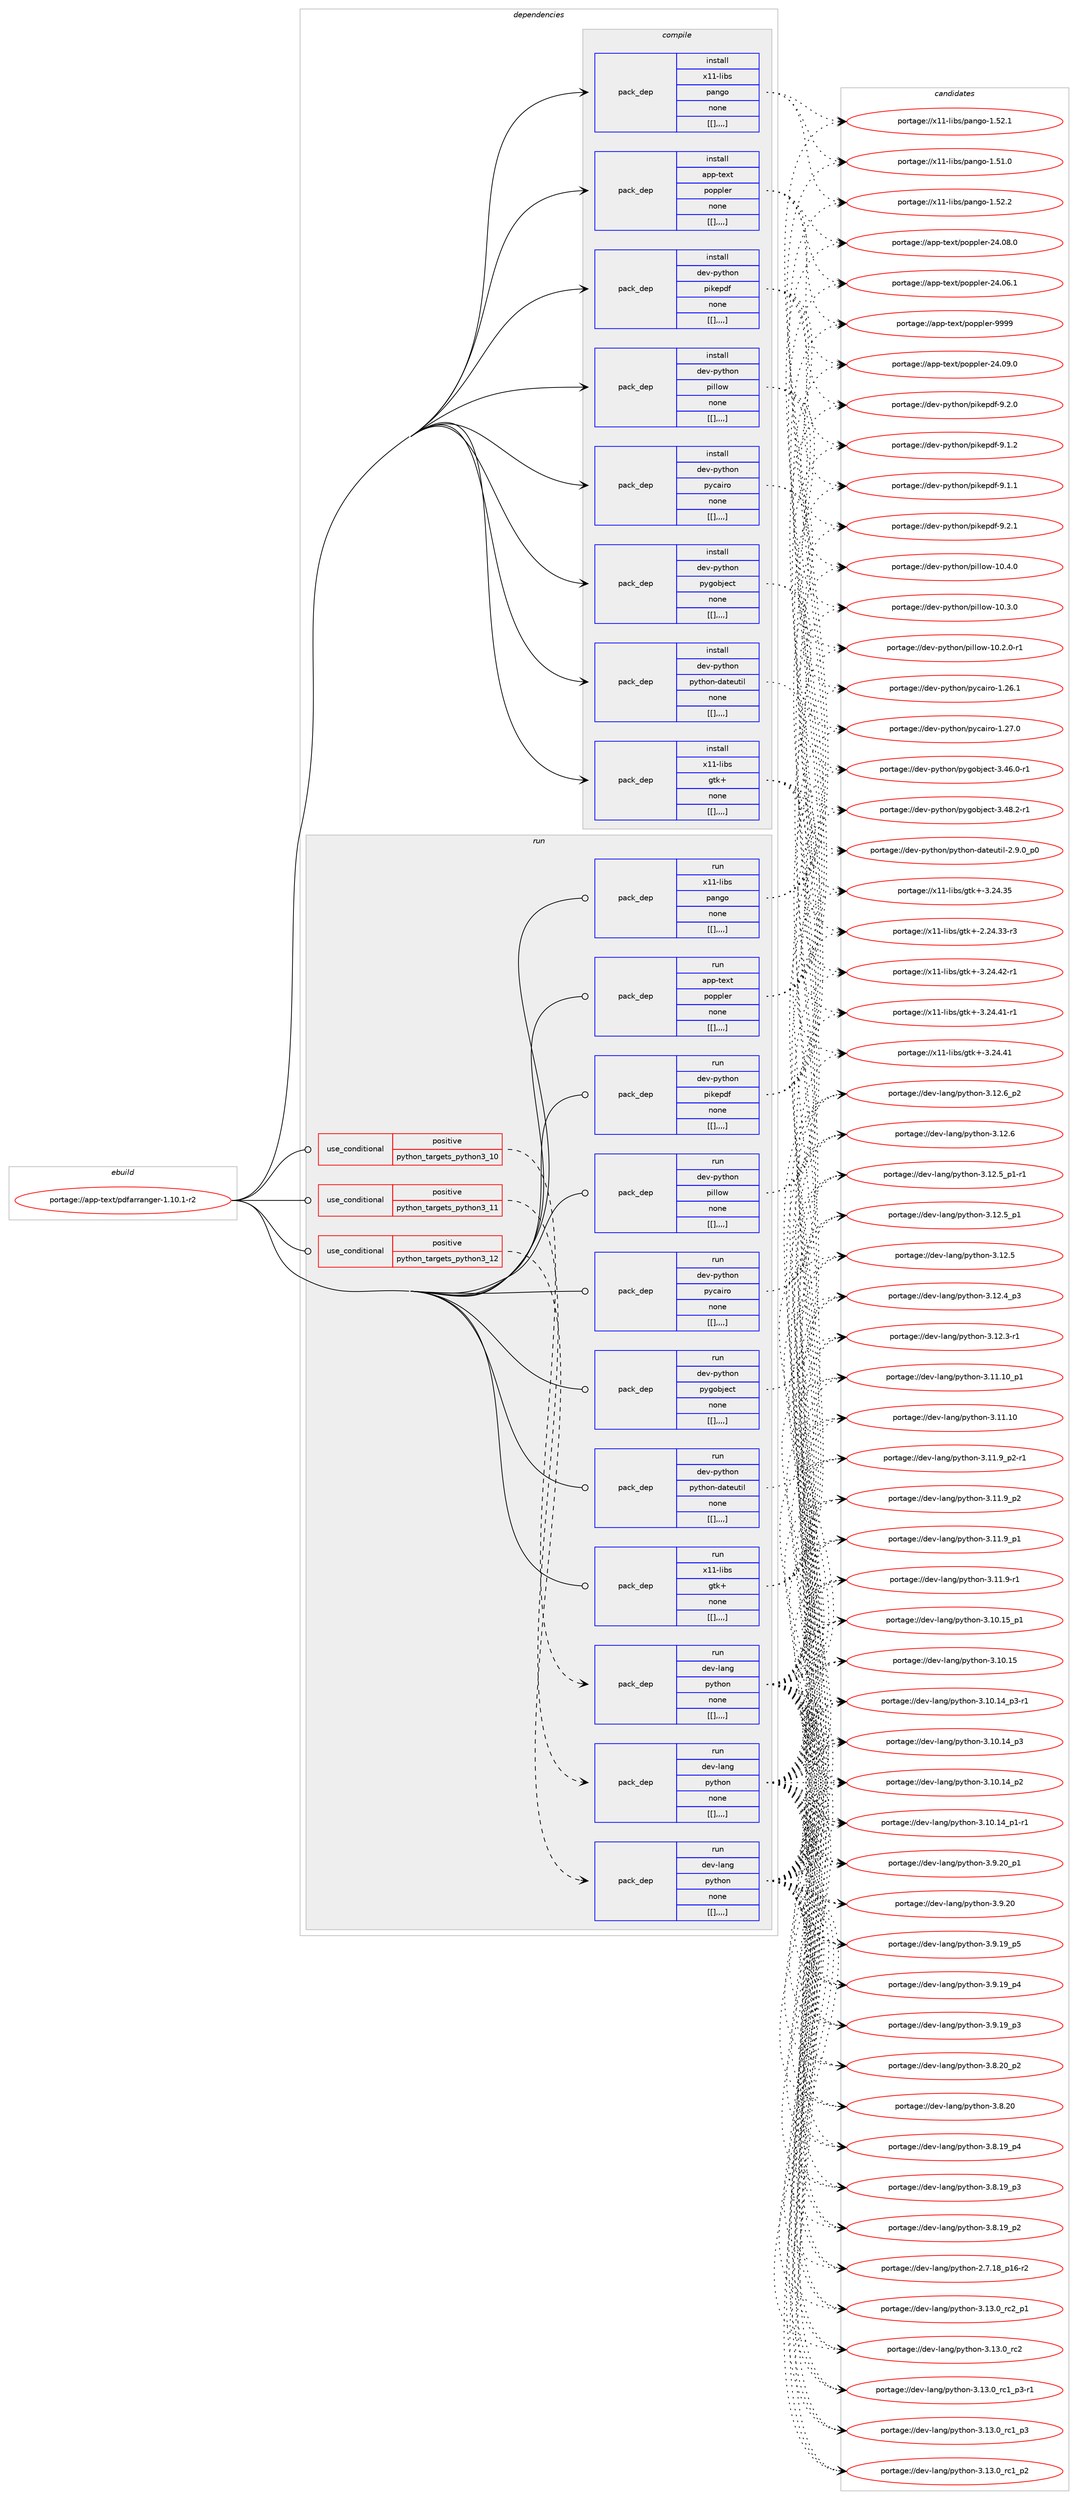 digraph prolog {

# *************
# Graph options
# *************

newrank=true;
concentrate=true;
compound=true;
graph [rankdir=LR,fontname=Helvetica,fontsize=10,ranksep=1.5];#, ranksep=2.5, nodesep=0.2];
edge  [arrowhead=vee];
node  [fontname=Helvetica,fontsize=10];

# **********
# The ebuild
# **********

subgraph cluster_leftcol {
color=gray;
label=<<i>ebuild</i>>;
id [label="portage://app-text/pdfarranger-1.10.1-r2", color=red, width=4, href="../app-text/pdfarranger-1.10.1-r2.svg"];
}

# ****************
# The dependencies
# ****************

subgraph cluster_midcol {
color=gray;
label=<<i>dependencies</i>>;
subgraph cluster_compile {
fillcolor="#eeeeee";
style=filled;
label=<<i>compile</i>>;
subgraph pack40938 {
dependency57084 [label=<<TABLE BORDER="0" CELLBORDER="1" CELLSPACING="0" CELLPADDING="4" WIDTH="220"><TR><TD ROWSPAN="6" CELLPADDING="30">pack_dep</TD></TR><TR><TD WIDTH="110">install</TD></TR><TR><TD>app-text</TD></TR><TR><TD>poppler</TD></TR><TR><TD>none</TD></TR><TR><TD>[[],,,,]</TD></TR></TABLE>>, shape=none, color=blue];
}
id:e -> dependency57084:w [weight=20,style="solid",arrowhead="vee"];
subgraph pack40939 {
dependency57085 [label=<<TABLE BORDER="0" CELLBORDER="1" CELLSPACING="0" CELLPADDING="4" WIDTH="220"><TR><TD ROWSPAN="6" CELLPADDING="30">pack_dep</TD></TR><TR><TD WIDTH="110">install</TD></TR><TR><TD>dev-python</TD></TR><TR><TD>pikepdf</TD></TR><TR><TD>none</TD></TR><TR><TD>[[],,,,]</TD></TR></TABLE>>, shape=none, color=blue];
}
id:e -> dependency57085:w [weight=20,style="solid",arrowhead="vee"];
subgraph pack40940 {
dependency57086 [label=<<TABLE BORDER="0" CELLBORDER="1" CELLSPACING="0" CELLPADDING="4" WIDTH="220"><TR><TD ROWSPAN="6" CELLPADDING="30">pack_dep</TD></TR><TR><TD WIDTH="110">install</TD></TR><TR><TD>dev-python</TD></TR><TR><TD>pillow</TD></TR><TR><TD>none</TD></TR><TR><TD>[[],,,,]</TD></TR></TABLE>>, shape=none, color=blue];
}
id:e -> dependency57086:w [weight=20,style="solid",arrowhead="vee"];
subgraph pack40941 {
dependency57087 [label=<<TABLE BORDER="0" CELLBORDER="1" CELLSPACING="0" CELLPADDING="4" WIDTH="220"><TR><TD ROWSPAN="6" CELLPADDING="30">pack_dep</TD></TR><TR><TD WIDTH="110">install</TD></TR><TR><TD>dev-python</TD></TR><TR><TD>pycairo</TD></TR><TR><TD>none</TD></TR><TR><TD>[[],,,,]</TD></TR></TABLE>>, shape=none, color=blue];
}
id:e -> dependency57087:w [weight=20,style="solid",arrowhead="vee"];
subgraph pack40942 {
dependency57088 [label=<<TABLE BORDER="0" CELLBORDER="1" CELLSPACING="0" CELLPADDING="4" WIDTH="220"><TR><TD ROWSPAN="6" CELLPADDING="30">pack_dep</TD></TR><TR><TD WIDTH="110">install</TD></TR><TR><TD>dev-python</TD></TR><TR><TD>pygobject</TD></TR><TR><TD>none</TD></TR><TR><TD>[[],,,,]</TD></TR></TABLE>>, shape=none, color=blue];
}
id:e -> dependency57088:w [weight=20,style="solid",arrowhead="vee"];
subgraph pack40943 {
dependency57089 [label=<<TABLE BORDER="0" CELLBORDER="1" CELLSPACING="0" CELLPADDING="4" WIDTH="220"><TR><TD ROWSPAN="6" CELLPADDING="30">pack_dep</TD></TR><TR><TD WIDTH="110">install</TD></TR><TR><TD>dev-python</TD></TR><TR><TD>python-dateutil</TD></TR><TR><TD>none</TD></TR><TR><TD>[[],,,,]</TD></TR></TABLE>>, shape=none, color=blue];
}
id:e -> dependency57089:w [weight=20,style="solid",arrowhead="vee"];
subgraph pack40944 {
dependency57090 [label=<<TABLE BORDER="0" CELLBORDER="1" CELLSPACING="0" CELLPADDING="4" WIDTH="220"><TR><TD ROWSPAN="6" CELLPADDING="30">pack_dep</TD></TR><TR><TD WIDTH="110">install</TD></TR><TR><TD>x11-libs</TD></TR><TR><TD>gtk+</TD></TR><TR><TD>none</TD></TR><TR><TD>[[],,,,]</TD></TR></TABLE>>, shape=none, color=blue];
}
id:e -> dependency57090:w [weight=20,style="solid",arrowhead="vee"];
subgraph pack40945 {
dependency57091 [label=<<TABLE BORDER="0" CELLBORDER="1" CELLSPACING="0" CELLPADDING="4" WIDTH="220"><TR><TD ROWSPAN="6" CELLPADDING="30">pack_dep</TD></TR><TR><TD WIDTH="110">install</TD></TR><TR><TD>x11-libs</TD></TR><TR><TD>pango</TD></TR><TR><TD>none</TD></TR><TR><TD>[[],,,,]</TD></TR></TABLE>>, shape=none, color=blue];
}
id:e -> dependency57091:w [weight=20,style="solid",arrowhead="vee"];
}
subgraph cluster_compileandrun {
fillcolor="#eeeeee";
style=filled;
label=<<i>compile and run</i>>;
}
subgraph cluster_run {
fillcolor="#eeeeee";
style=filled;
label=<<i>run</i>>;
subgraph cond15645 {
dependency57092 [label=<<TABLE BORDER="0" CELLBORDER="1" CELLSPACING="0" CELLPADDING="4"><TR><TD ROWSPAN="3" CELLPADDING="10">use_conditional</TD></TR><TR><TD>positive</TD></TR><TR><TD>python_targets_python3_10</TD></TR></TABLE>>, shape=none, color=red];
subgraph pack40946 {
dependency57093 [label=<<TABLE BORDER="0" CELLBORDER="1" CELLSPACING="0" CELLPADDING="4" WIDTH="220"><TR><TD ROWSPAN="6" CELLPADDING="30">pack_dep</TD></TR><TR><TD WIDTH="110">run</TD></TR><TR><TD>dev-lang</TD></TR><TR><TD>python</TD></TR><TR><TD>none</TD></TR><TR><TD>[[],,,,]</TD></TR></TABLE>>, shape=none, color=blue];
}
dependency57092:e -> dependency57093:w [weight=20,style="dashed",arrowhead="vee"];
}
id:e -> dependency57092:w [weight=20,style="solid",arrowhead="odot"];
subgraph cond15646 {
dependency57094 [label=<<TABLE BORDER="0" CELLBORDER="1" CELLSPACING="0" CELLPADDING="4"><TR><TD ROWSPAN="3" CELLPADDING="10">use_conditional</TD></TR><TR><TD>positive</TD></TR><TR><TD>python_targets_python3_11</TD></TR></TABLE>>, shape=none, color=red];
subgraph pack40947 {
dependency57095 [label=<<TABLE BORDER="0" CELLBORDER="1" CELLSPACING="0" CELLPADDING="4" WIDTH="220"><TR><TD ROWSPAN="6" CELLPADDING="30">pack_dep</TD></TR><TR><TD WIDTH="110">run</TD></TR><TR><TD>dev-lang</TD></TR><TR><TD>python</TD></TR><TR><TD>none</TD></TR><TR><TD>[[],,,,]</TD></TR></TABLE>>, shape=none, color=blue];
}
dependency57094:e -> dependency57095:w [weight=20,style="dashed",arrowhead="vee"];
}
id:e -> dependency57094:w [weight=20,style="solid",arrowhead="odot"];
subgraph cond15647 {
dependency57096 [label=<<TABLE BORDER="0" CELLBORDER="1" CELLSPACING="0" CELLPADDING="4"><TR><TD ROWSPAN="3" CELLPADDING="10">use_conditional</TD></TR><TR><TD>positive</TD></TR><TR><TD>python_targets_python3_12</TD></TR></TABLE>>, shape=none, color=red];
subgraph pack40948 {
dependency57097 [label=<<TABLE BORDER="0" CELLBORDER="1" CELLSPACING="0" CELLPADDING="4" WIDTH="220"><TR><TD ROWSPAN="6" CELLPADDING="30">pack_dep</TD></TR><TR><TD WIDTH="110">run</TD></TR><TR><TD>dev-lang</TD></TR><TR><TD>python</TD></TR><TR><TD>none</TD></TR><TR><TD>[[],,,,]</TD></TR></TABLE>>, shape=none, color=blue];
}
dependency57096:e -> dependency57097:w [weight=20,style="dashed",arrowhead="vee"];
}
id:e -> dependency57096:w [weight=20,style="solid",arrowhead="odot"];
subgraph pack40949 {
dependency57098 [label=<<TABLE BORDER="0" CELLBORDER="1" CELLSPACING="0" CELLPADDING="4" WIDTH="220"><TR><TD ROWSPAN="6" CELLPADDING="30">pack_dep</TD></TR><TR><TD WIDTH="110">run</TD></TR><TR><TD>app-text</TD></TR><TR><TD>poppler</TD></TR><TR><TD>none</TD></TR><TR><TD>[[],,,,]</TD></TR></TABLE>>, shape=none, color=blue];
}
id:e -> dependency57098:w [weight=20,style="solid",arrowhead="odot"];
subgraph pack40950 {
dependency57099 [label=<<TABLE BORDER="0" CELLBORDER="1" CELLSPACING="0" CELLPADDING="4" WIDTH="220"><TR><TD ROWSPAN="6" CELLPADDING="30">pack_dep</TD></TR><TR><TD WIDTH="110">run</TD></TR><TR><TD>dev-python</TD></TR><TR><TD>pikepdf</TD></TR><TR><TD>none</TD></TR><TR><TD>[[],,,,]</TD></TR></TABLE>>, shape=none, color=blue];
}
id:e -> dependency57099:w [weight=20,style="solid",arrowhead="odot"];
subgraph pack40951 {
dependency57100 [label=<<TABLE BORDER="0" CELLBORDER="1" CELLSPACING="0" CELLPADDING="4" WIDTH="220"><TR><TD ROWSPAN="6" CELLPADDING="30">pack_dep</TD></TR><TR><TD WIDTH="110">run</TD></TR><TR><TD>dev-python</TD></TR><TR><TD>pillow</TD></TR><TR><TD>none</TD></TR><TR><TD>[[],,,,]</TD></TR></TABLE>>, shape=none, color=blue];
}
id:e -> dependency57100:w [weight=20,style="solid",arrowhead="odot"];
subgraph pack40952 {
dependency57101 [label=<<TABLE BORDER="0" CELLBORDER="1" CELLSPACING="0" CELLPADDING="4" WIDTH="220"><TR><TD ROWSPAN="6" CELLPADDING="30">pack_dep</TD></TR><TR><TD WIDTH="110">run</TD></TR><TR><TD>dev-python</TD></TR><TR><TD>pycairo</TD></TR><TR><TD>none</TD></TR><TR><TD>[[],,,,]</TD></TR></TABLE>>, shape=none, color=blue];
}
id:e -> dependency57101:w [weight=20,style="solid",arrowhead="odot"];
subgraph pack40953 {
dependency57102 [label=<<TABLE BORDER="0" CELLBORDER="1" CELLSPACING="0" CELLPADDING="4" WIDTH="220"><TR><TD ROWSPAN="6" CELLPADDING="30">pack_dep</TD></TR><TR><TD WIDTH="110">run</TD></TR><TR><TD>dev-python</TD></TR><TR><TD>pygobject</TD></TR><TR><TD>none</TD></TR><TR><TD>[[],,,,]</TD></TR></TABLE>>, shape=none, color=blue];
}
id:e -> dependency57102:w [weight=20,style="solid",arrowhead="odot"];
subgraph pack40954 {
dependency57103 [label=<<TABLE BORDER="0" CELLBORDER="1" CELLSPACING="0" CELLPADDING="4" WIDTH="220"><TR><TD ROWSPAN="6" CELLPADDING="30">pack_dep</TD></TR><TR><TD WIDTH="110">run</TD></TR><TR><TD>dev-python</TD></TR><TR><TD>python-dateutil</TD></TR><TR><TD>none</TD></TR><TR><TD>[[],,,,]</TD></TR></TABLE>>, shape=none, color=blue];
}
id:e -> dependency57103:w [weight=20,style="solid",arrowhead="odot"];
subgraph pack40955 {
dependency57104 [label=<<TABLE BORDER="0" CELLBORDER="1" CELLSPACING="0" CELLPADDING="4" WIDTH="220"><TR><TD ROWSPAN="6" CELLPADDING="30">pack_dep</TD></TR><TR><TD WIDTH="110">run</TD></TR><TR><TD>x11-libs</TD></TR><TR><TD>gtk+</TD></TR><TR><TD>none</TD></TR><TR><TD>[[],,,,]</TD></TR></TABLE>>, shape=none, color=blue];
}
id:e -> dependency57104:w [weight=20,style="solid",arrowhead="odot"];
subgraph pack40956 {
dependency57105 [label=<<TABLE BORDER="0" CELLBORDER="1" CELLSPACING="0" CELLPADDING="4" WIDTH="220"><TR><TD ROWSPAN="6" CELLPADDING="30">pack_dep</TD></TR><TR><TD WIDTH="110">run</TD></TR><TR><TD>x11-libs</TD></TR><TR><TD>pango</TD></TR><TR><TD>none</TD></TR><TR><TD>[[],,,,]</TD></TR></TABLE>>, shape=none, color=blue];
}
id:e -> dependency57105:w [weight=20,style="solid",arrowhead="odot"];
}
}

# **************
# The candidates
# **************

subgraph cluster_choices {
rank=same;
color=gray;
label=<<i>candidates</i>>;

subgraph choice40938 {
color=black;
nodesep=1;
choice9711211245116101120116471121111121121081011144557575757 [label="portage://app-text/poppler-9999", color=red, width=4,href="../app-text/poppler-9999.svg"];
choice9711211245116101120116471121111121121081011144550524648574648 [label="portage://app-text/poppler-24.09.0", color=red, width=4,href="../app-text/poppler-24.09.0.svg"];
choice9711211245116101120116471121111121121081011144550524648564648 [label="portage://app-text/poppler-24.08.0", color=red, width=4,href="../app-text/poppler-24.08.0.svg"];
choice9711211245116101120116471121111121121081011144550524648544649 [label="portage://app-text/poppler-24.06.1", color=red, width=4,href="../app-text/poppler-24.06.1.svg"];
dependency57084:e -> choice9711211245116101120116471121111121121081011144557575757:w [style=dotted,weight="100"];
dependency57084:e -> choice9711211245116101120116471121111121121081011144550524648574648:w [style=dotted,weight="100"];
dependency57084:e -> choice9711211245116101120116471121111121121081011144550524648564648:w [style=dotted,weight="100"];
dependency57084:e -> choice9711211245116101120116471121111121121081011144550524648544649:w [style=dotted,weight="100"];
}
subgraph choice40939 {
color=black;
nodesep=1;
choice1001011184511212111610411111047112105107101112100102455746504649 [label="portage://dev-python/pikepdf-9.2.1", color=red, width=4,href="../dev-python/pikepdf-9.2.1.svg"];
choice1001011184511212111610411111047112105107101112100102455746504648 [label="portage://dev-python/pikepdf-9.2.0", color=red, width=4,href="../dev-python/pikepdf-9.2.0.svg"];
choice1001011184511212111610411111047112105107101112100102455746494650 [label="portage://dev-python/pikepdf-9.1.2", color=red, width=4,href="../dev-python/pikepdf-9.1.2.svg"];
choice1001011184511212111610411111047112105107101112100102455746494649 [label="portage://dev-python/pikepdf-9.1.1", color=red, width=4,href="../dev-python/pikepdf-9.1.1.svg"];
dependency57085:e -> choice1001011184511212111610411111047112105107101112100102455746504649:w [style=dotted,weight="100"];
dependency57085:e -> choice1001011184511212111610411111047112105107101112100102455746504648:w [style=dotted,weight="100"];
dependency57085:e -> choice1001011184511212111610411111047112105107101112100102455746494650:w [style=dotted,weight="100"];
dependency57085:e -> choice1001011184511212111610411111047112105107101112100102455746494649:w [style=dotted,weight="100"];
}
subgraph choice40940 {
color=black;
nodesep=1;
choice100101118451121211161041111104711210510810811111945494846524648 [label="portage://dev-python/pillow-10.4.0", color=red, width=4,href="../dev-python/pillow-10.4.0.svg"];
choice100101118451121211161041111104711210510810811111945494846514648 [label="portage://dev-python/pillow-10.3.0", color=red, width=4,href="../dev-python/pillow-10.3.0.svg"];
choice1001011184511212111610411111047112105108108111119454948465046484511449 [label="portage://dev-python/pillow-10.2.0-r1", color=red, width=4,href="../dev-python/pillow-10.2.0-r1.svg"];
dependency57086:e -> choice100101118451121211161041111104711210510810811111945494846524648:w [style=dotted,weight="100"];
dependency57086:e -> choice100101118451121211161041111104711210510810811111945494846514648:w [style=dotted,weight="100"];
dependency57086:e -> choice1001011184511212111610411111047112105108108111119454948465046484511449:w [style=dotted,weight="100"];
}
subgraph choice40941 {
color=black;
nodesep=1;
choice1001011184511212111610411111047112121999710511411145494650554648 [label="portage://dev-python/pycairo-1.27.0", color=red, width=4,href="../dev-python/pycairo-1.27.0.svg"];
choice1001011184511212111610411111047112121999710511411145494650544649 [label="portage://dev-python/pycairo-1.26.1", color=red, width=4,href="../dev-python/pycairo-1.26.1.svg"];
dependency57087:e -> choice1001011184511212111610411111047112121999710511411145494650554648:w [style=dotted,weight="100"];
dependency57087:e -> choice1001011184511212111610411111047112121999710511411145494650544649:w [style=dotted,weight="100"];
}
subgraph choice40942 {
color=black;
nodesep=1;
choice10010111845112121116104111110471121211031119810610199116455146525646504511449 [label="portage://dev-python/pygobject-3.48.2-r1", color=red, width=4,href="../dev-python/pygobject-3.48.2-r1.svg"];
choice10010111845112121116104111110471121211031119810610199116455146525446484511449 [label="portage://dev-python/pygobject-3.46.0-r1", color=red, width=4,href="../dev-python/pygobject-3.46.0-r1.svg"];
dependency57088:e -> choice10010111845112121116104111110471121211031119810610199116455146525646504511449:w [style=dotted,weight="100"];
dependency57088:e -> choice10010111845112121116104111110471121211031119810610199116455146525446484511449:w [style=dotted,weight="100"];
}
subgraph choice40943 {
color=black;
nodesep=1;
choice100101118451121211161041111104711212111610411111045100971161011171161051084550465746489511248 [label="portage://dev-python/python-dateutil-2.9.0_p0", color=red, width=4,href="../dev-python/python-dateutil-2.9.0_p0.svg"];
dependency57089:e -> choice100101118451121211161041111104711212111610411111045100971161011171161051084550465746489511248:w [style=dotted,weight="100"];
}
subgraph choice40944 {
color=black;
nodesep=1;
choice12049494510810598115471031161074345514650524652504511449 [label="portage://x11-libs/gtk+-3.24.42-r1", color=red, width=4,href="../x11-libs/gtk+-3.24.42-r1.svg"];
choice12049494510810598115471031161074345514650524652494511449 [label="portage://x11-libs/gtk+-3.24.41-r1", color=red, width=4,href="../x11-libs/gtk+-3.24.41-r1.svg"];
choice1204949451081059811547103116107434551465052465249 [label="portage://x11-libs/gtk+-3.24.41", color=red, width=4,href="../x11-libs/gtk+-3.24.41.svg"];
choice1204949451081059811547103116107434551465052465153 [label="portage://x11-libs/gtk+-3.24.35", color=red, width=4,href="../x11-libs/gtk+-3.24.35.svg"];
choice12049494510810598115471031161074345504650524651514511451 [label="portage://x11-libs/gtk+-2.24.33-r3", color=red, width=4,href="../x11-libs/gtk+-2.24.33-r3.svg"];
dependency57090:e -> choice12049494510810598115471031161074345514650524652504511449:w [style=dotted,weight="100"];
dependency57090:e -> choice12049494510810598115471031161074345514650524652494511449:w [style=dotted,weight="100"];
dependency57090:e -> choice1204949451081059811547103116107434551465052465249:w [style=dotted,weight="100"];
dependency57090:e -> choice1204949451081059811547103116107434551465052465153:w [style=dotted,weight="100"];
dependency57090:e -> choice12049494510810598115471031161074345504650524651514511451:w [style=dotted,weight="100"];
}
subgraph choice40945 {
color=black;
nodesep=1;
choice12049494510810598115471129711010311145494653504650 [label="portage://x11-libs/pango-1.52.2", color=red, width=4,href="../x11-libs/pango-1.52.2.svg"];
choice12049494510810598115471129711010311145494653504649 [label="portage://x11-libs/pango-1.52.1", color=red, width=4,href="../x11-libs/pango-1.52.1.svg"];
choice12049494510810598115471129711010311145494653494648 [label="portage://x11-libs/pango-1.51.0", color=red, width=4,href="../x11-libs/pango-1.51.0.svg"];
dependency57091:e -> choice12049494510810598115471129711010311145494653504650:w [style=dotted,weight="100"];
dependency57091:e -> choice12049494510810598115471129711010311145494653504649:w [style=dotted,weight="100"];
dependency57091:e -> choice12049494510810598115471129711010311145494653494648:w [style=dotted,weight="100"];
}
subgraph choice40946 {
color=black;
nodesep=1;
choice100101118451089711010347112121116104111110455146495146489511499509511249 [label="portage://dev-lang/python-3.13.0_rc2_p1", color=red, width=4,href="../dev-lang/python-3.13.0_rc2_p1.svg"];
choice10010111845108971101034711212111610411111045514649514648951149950 [label="portage://dev-lang/python-3.13.0_rc2", color=red, width=4,href="../dev-lang/python-3.13.0_rc2.svg"];
choice1001011184510897110103471121211161041111104551464951464895114994995112514511449 [label="portage://dev-lang/python-3.13.0_rc1_p3-r1", color=red, width=4,href="../dev-lang/python-3.13.0_rc1_p3-r1.svg"];
choice100101118451089711010347112121116104111110455146495146489511499499511251 [label="portage://dev-lang/python-3.13.0_rc1_p3", color=red, width=4,href="../dev-lang/python-3.13.0_rc1_p3.svg"];
choice100101118451089711010347112121116104111110455146495146489511499499511250 [label="portage://dev-lang/python-3.13.0_rc1_p2", color=red, width=4,href="../dev-lang/python-3.13.0_rc1_p2.svg"];
choice100101118451089711010347112121116104111110455146495046549511250 [label="portage://dev-lang/python-3.12.6_p2", color=red, width=4,href="../dev-lang/python-3.12.6_p2.svg"];
choice10010111845108971101034711212111610411111045514649504654 [label="portage://dev-lang/python-3.12.6", color=red, width=4,href="../dev-lang/python-3.12.6.svg"];
choice1001011184510897110103471121211161041111104551464950465395112494511449 [label="portage://dev-lang/python-3.12.5_p1-r1", color=red, width=4,href="../dev-lang/python-3.12.5_p1-r1.svg"];
choice100101118451089711010347112121116104111110455146495046539511249 [label="portage://dev-lang/python-3.12.5_p1", color=red, width=4,href="../dev-lang/python-3.12.5_p1.svg"];
choice10010111845108971101034711212111610411111045514649504653 [label="portage://dev-lang/python-3.12.5", color=red, width=4,href="../dev-lang/python-3.12.5.svg"];
choice100101118451089711010347112121116104111110455146495046529511251 [label="portage://dev-lang/python-3.12.4_p3", color=red, width=4,href="../dev-lang/python-3.12.4_p3.svg"];
choice100101118451089711010347112121116104111110455146495046514511449 [label="portage://dev-lang/python-3.12.3-r1", color=red, width=4,href="../dev-lang/python-3.12.3-r1.svg"];
choice10010111845108971101034711212111610411111045514649494649489511249 [label="portage://dev-lang/python-3.11.10_p1", color=red, width=4,href="../dev-lang/python-3.11.10_p1.svg"];
choice1001011184510897110103471121211161041111104551464949464948 [label="portage://dev-lang/python-3.11.10", color=red, width=4,href="../dev-lang/python-3.11.10.svg"];
choice1001011184510897110103471121211161041111104551464949465795112504511449 [label="portage://dev-lang/python-3.11.9_p2-r1", color=red, width=4,href="../dev-lang/python-3.11.9_p2-r1.svg"];
choice100101118451089711010347112121116104111110455146494946579511250 [label="portage://dev-lang/python-3.11.9_p2", color=red, width=4,href="../dev-lang/python-3.11.9_p2.svg"];
choice100101118451089711010347112121116104111110455146494946579511249 [label="portage://dev-lang/python-3.11.9_p1", color=red, width=4,href="../dev-lang/python-3.11.9_p1.svg"];
choice100101118451089711010347112121116104111110455146494946574511449 [label="portage://dev-lang/python-3.11.9-r1", color=red, width=4,href="../dev-lang/python-3.11.9-r1.svg"];
choice10010111845108971101034711212111610411111045514649484649539511249 [label="portage://dev-lang/python-3.10.15_p1", color=red, width=4,href="../dev-lang/python-3.10.15_p1.svg"];
choice1001011184510897110103471121211161041111104551464948464953 [label="portage://dev-lang/python-3.10.15", color=red, width=4,href="../dev-lang/python-3.10.15.svg"];
choice100101118451089711010347112121116104111110455146494846495295112514511449 [label="portage://dev-lang/python-3.10.14_p3-r1", color=red, width=4,href="../dev-lang/python-3.10.14_p3-r1.svg"];
choice10010111845108971101034711212111610411111045514649484649529511251 [label="portage://dev-lang/python-3.10.14_p3", color=red, width=4,href="../dev-lang/python-3.10.14_p3.svg"];
choice10010111845108971101034711212111610411111045514649484649529511250 [label="portage://dev-lang/python-3.10.14_p2", color=red, width=4,href="../dev-lang/python-3.10.14_p2.svg"];
choice100101118451089711010347112121116104111110455146494846495295112494511449 [label="portage://dev-lang/python-3.10.14_p1-r1", color=red, width=4,href="../dev-lang/python-3.10.14_p1-r1.svg"];
choice100101118451089711010347112121116104111110455146574650489511249 [label="portage://dev-lang/python-3.9.20_p1", color=red, width=4,href="../dev-lang/python-3.9.20_p1.svg"];
choice10010111845108971101034711212111610411111045514657465048 [label="portage://dev-lang/python-3.9.20", color=red, width=4,href="../dev-lang/python-3.9.20.svg"];
choice100101118451089711010347112121116104111110455146574649579511253 [label="portage://dev-lang/python-3.9.19_p5", color=red, width=4,href="../dev-lang/python-3.9.19_p5.svg"];
choice100101118451089711010347112121116104111110455146574649579511252 [label="portage://dev-lang/python-3.9.19_p4", color=red, width=4,href="../dev-lang/python-3.9.19_p4.svg"];
choice100101118451089711010347112121116104111110455146574649579511251 [label="portage://dev-lang/python-3.9.19_p3", color=red, width=4,href="../dev-lang/python-3.9.19_p3.svg"];
choice100101118451089711010347112121116104111110455146564650489511250 [label="portage://dev-lang/python-3.8.20_p2", color=red, width=4,href="../dev-lang/python-3.8.20_p2.svg"];
choice10010111845108971101034711212111610411111045514656465048 [label="portage://dev-lang/python-3.8.20", color=red, width=4,href="../dev-lang/python-3.8.20.svg"];
choice100101118451089711010347112121116104111110455146564649579511252 [label="portage://dev-lang/python-3.8.19_p4", color=red, width=4,href="../dev-lang/python-3.8.19_p4.svg"];
choice100101118451089711010347112121116104111110455146564649579511251 [label="portage://dev-lang/python-3.8.19_p3", color=red, width=4,href="../dev-lang/python-3.8.19_p3.svg"];
choice100101118451089711010347112121116104111110455146564649579511250 [label="portage://dev-lang/python-3.8.19_p2", color=red, width=4,href="../dev-lang/python-3.8.19_p2.svg"];
choice100101118451089711010347112121116104111110455046554649569511249544511450 [label="portage://dev-lang/python-2.7.18_p16-r2", color=red, width=4,href="../dev-lang/python-2.7.18_p16-r2.svg"];
dependency57093:e -> choice100101118451089711010347112121116104111110455146495146489511499509511249:w [style=dotted,weight="100"];
dependency57093:e -> choice10010111845108971101034711212111610411111045514649514648951149950:w [style=dotted,weight="100"];
dependency57093:e -> choice1001011184510897110103471121211161041111104551464951464895114994995112514511449:w [style=dotted,weight="100"];
dependency57093:e -> choice100101118451089711010347112121116104111110455146495146489511499499511251:w [style=dotted,weight="100"];
dependency57093:e -> choice100101118451089711010347112121116104111110455146495146489511499499511250:w [style=dotted,weight="100"];
dependency57093:e -> choice100101118451089711010347112121116104111110455146495046549511250:w [style=dotted,weight="100"];
dependency57093:e -> choice10010111845108971101034711212111610411111045514649504654:w [style=dotted,weight="100"];
dependency57093:e -> choice1001011184510897110103471121211161041111104551464950465395112494511449:w [style=dotted,weight="100"];
dependency57093:e -> choice100101118451089711010347112121116104111110455146495046539511249:w [style=dotted,weight="100"];
dependency57093:e -> choice10010111845108971101034711212111610411111045514649504653:w [style=dotted,weight="100"];
dependency57093:e -> choice100101118451089711010347112121116104111110455146495046529511251:w [style=dotted,weight="100"];
dependency57093:e -> choice100101118451089711010347112121116104111110455146495046514511449:w [style=dotted,weight="100"];
dependency57093:e -> choice10010111845108971101034711212111610411111045514649494649489511249:w [style=dotted,weight="100"];
dependency57093:e -> choice1001011184510897110103471121211161041111104551464949464948:w [style=dotted,weight="100"];
dependency57093:e -> choice1001011184510897110103471121211161041111104551464949465795112504511449:w [style=dotted,weight="100"];
dependency57093:e -> choice100101118451089711010347112121116104111110455146494946579511250:w [style=dotted,weight="100"];
dependency57093:e -> choice100101118451089711010347112121116104111110455146494946579511249:w [style=dotted,weight="100"];
dependency57093:e -> choice100101118451089711010347112121116104111110455146494946574511449:w [style=dotted,weight="100"];
dependency57093:e -> choice10010111845108971101034711212111610411111045514649484649539511249:w [style=dotted,weight="100"];
dependency57093:e -> choice1001011184510897110103471121211161041111104551464948464953:w [style=dotted,weight="100"];
dependency57093:e -> choice100101118451089711010347112121116104111110455146494846495295112514511449:w [style=dotted,weight="100"];
dependency57093:e -> choice10010111845108971101034711212111610411111045514649484649529511251:w [style=dotted,weight="100"];
dependency57093:e -> choice10010111845108971101034711212111610411111045514649484649529511250:w [style=dotted,weight="100"];
dependency57093:e -> choice100101118451089711010347112121116104111110455146494846495295112494511449:w [style=dotted,weight="100"];
dependency57093:e -> choice100101118451089711010347112121116104111110455146574650489511249:w [style=dotted,weight="100"];
dependency57093:e -> choice10010111845108971101034711212111610411111045514657465048:w [style=dotted,weight="100"];
dependency57093:e -> choice100101118451089711010347112121116104111110455146574649579511253:w [style=dotted,weight="100"];
dependency57093:e -> choice100101118451089711010347112121116104111110455146574649579511252:w [style=dotted,weight="100"];
dependency57093:e -> choice100101118451089711010347112121116104111110455146574649579511251:w [style=dotted,weight="100"];
dependency57093:e -> choice100101118451089711010347112121116104111110455146564650489511250:w [style=dotted,weight="100"];
dependency57093:e -> choice10010111845108971101034711212111610411111045514656465048:w [style=dotted,weight="100"];
dependency57093:e -> choice100101118451089711010347112121116104111110455146564649579511252:w [style=dotted,weight="100"];
dependency57093:e -> choice100101118451089711010347112121116104111110455146564649579511251:w [style=dotted,weight="100"];
dependency57093:e -> choice100101118451089711010347112121116104111110455146564649579511250:w [style=dotted,weight="100"];
dependency57093:e -> choice100101118451089711010347112121116104111110455046554649569511249544511450:w [style=dotted,weight="100"];
}
subgraph choice40947 {
color=black;
nodesep=1;
choice100101118451089711010347112121116104111110455146495146489511499509511249 [label="portage://dev-lang/python-3.13.0_rc2_p1", color=red, width=4,href="../dev-lang/python-3.13.0_rc2_p1.svg"];
choice10010111845108971101034711212111610411111045514649514648951149950 [label="portage://dev-lang/python-3.13.0_rc2", color=red, width=4,href="../dev-lang/python-3.13.0_rc2.svg"];
choice1001011184510897110103471121211161041111104551464951464895114994995112514511449 [label="portage://dev-lang/python-3.13.0_rc1_p3-r1", color=red, width=4,href="../dev-lang/python-3.13.0_rc1_p3-r1.svg"];
choice100101118451089711010347112121116104111110455146495146489511499499511251 [label="portage://dev-lang/python-3.13.0_rc1_p3", color=red, width=4,href="../dev-lang/python-3.13.0_rc1_p3.svg"];
choice100101118451089711010347112121116104111110455146495146489511499499511250 [label="portage://dev-lang/python-3.13.0_rc1_p2", color=red, width=4,href="../dev-lang/python-3.13.0_rc1_p2.svg"];
choice100101118451089711010347112121116104111110455146495046549511250 [label="portage://dev-lang/python-3.12.6_p2", color=red, width=4,href="../dev-lang/python-3.12.6_p2.svg"];
choice10010111845108971101034711212111610411111045514649504654 [label="portage://dev-lang/python-3.12.6", color=red, width=4,href="../dev-lang/python-3.12.6.svg"];
choice1001011184510897110103471121211161041111104551464950465395112494511449 [label="portage://dev-lang/python-3.12.5_p1-r1", color=red, width=4,href="../dev-lang/python-3.12.5_p1-r1.svg"];
choice100101118451089711010347112121116104111110455146495046539511249 [label="portage://dev-lang/python-3.12.5_p1", color=red, width=4,href="../dev-lang/python-3.12.5_p1.svg"];
choice10010111845108971101034711212111610411111045514649504653 [label="portage://dev-lang/python-3.12.5", color=red, width=4,href="../dev-lang/python-3.12.5.svg"];
choice100101118451089711010347112121116104111110455146495046529511251 [label="portage://dev-lang/python-3.12.4_p3", color=red, width=4,href="../dev-lang/python-3.12.4_p3.svg"];
choice100101118451089711010347112121116104111110455146495046514511449 [label="portage://dev-lang/python-3.12.3-r1", color=red, width=4,href="../dev-lang/python-3.12.3-r1.svg"];
choice10010111845108971101034711212111610411111045514649494649489511249 [label="portage://dev-lang/python-3.11.10_p1", color=red, width=4,href="../dev-lang/python-3.11.10_p1.svg"];
choice1001011184510897110103471121211161041111104551464949464948 [label="portage://dev-lang/python-3.11.10", color=red, width=4,href="../dev-lang/python-3.11.10.svg"];
choice1001011184510897110103471121211161041111104551464949465795112504511449 [label="portage://dev-lang/python-3.11.9_p2-r1", color=red, width=4,href="../dev-lang/python-3.11.9_p2-r1.svg"];
choice100101118451089711010347112121116104111110455146494946579511250 [label="portage://dev-lang/python-3.11.9_p2", color=red, width=4,href="../dev-lang/python-3.11.9_p2.svg"];
choice100101118451089711010347112121116104111110455146494946579511249 [label="portage://dev-lang/python-3.11.9_p1", color=red, width=4,href="../dev-lang/python-3.11.9_p1.svg"];
choice100101118451089711010347112121116104111110455146494946574511449 [label="portage://dev-lang/python-3.11.9-r1", color=red, width=4,href="../dev-lang/python-3.11.9-r1.svg"];
choice10010111845108971101034711212111610411111045514649484649539511249 [label="portage://dev-lang/python-3.10.15_p1", color=red, width=4,href="../dev-lang/python-3.10.15_p1.svg"];
choice1001011184510897110103471121211161041111104551464948464953 [label="portage://dev-lang/python-3.10.15", color=red, width=4,href="../dev-lang/python-3.10.15.svg"];
choice100101118451089711010347112121116104111110455146494846495295112514511449 [label="portage://dev-lang/python-3.10.14_p3-r1", color=red, width=4,href="../dev-lang/python-3.10.14_p3-r1.svg"];
choice10010111845108971101034711212111610411111045514649484649529511251 [label="portage://dev-lang/python-3.10.14_p3", color=red, width=4,href="../dev-lang/python-3.10.14_p3.svg"];
choice10010111845108971101034711212111610411111045514649484649529511250 [label="portage://dev-lang/python-3.10.14_p2", color=red, width=4,href="../dev-lang/python-3.10.14_p2.svg"];
choice100101118451089711010347112121116104111110455146494846495295112494511449 [label="portage://dev-lang/python-3.10.14_p1-r1", color=red, width=4,href="../dev-lang/python-3.10.14_p1-r1.svg"];
choice100101118451089711010347112121116104111110455146574650489511249 [label="portage://dev-lang/python-3.9.20_p1", color=red, width=4,href="../dev-lang/python-3.9.20_p1.svg"];
choice10010111845108971101034711212111610411111045514657465048 [label="portage://dev-lang/python-3.9.20", color=red, width=4,href="../dev-lang/python-3.9.20.svg"];
choice100101118451089711010347112121116104111110455146574649579511253 [label="portage://dev-lang/python-3.9.19_p5", color=red, width=4,href="../dev-lang/python-3.9.19_p5.svg"];
choice100101118451089711010347112121116104111110455146574649579511252 [label="portage://dev-lang/python-3.9.19_p4", color=red, width=4,href="../dev-lang/python-3.9.19_p4.svg"];
choice100101118451089711010347112121116104111110455146574649579511251 [label="portage://dev-lang/python-3.9.19_p3", color=red, width=4,href="../dev-lang/python-3.9.19_p3.svg"];
choice100101118451089711010347112121116104111110455146564650489511250 [label="portage://dev-lang/python-3.8.20_p2", color=red, width=4,href="../dev-lang/python-3.8.20_p2.svg"];
choice10010111845108971101034711212111610411111045514656465048 [label="portage://dev-lang/python-3.8.20", color=red, width=4,href="../dev-lang/python-3.8.20.svg"];
choice100101118451089711010347112121116104111110455146564649579511252 [label="portage://dev-lang/python-3.8.19_p4", color=red, width=4,href="../dev-lang/python-3.8.19_p4.svg"];
choice100101118451089711010347112121116104111110455146564649579511251 [label="portage://dev-lang/python-3.8.19_p3", color=red, width=4,href="../dev-lang/python-3.8.19_p3.svg"];
choice100101118451089711010347112121116104111110455146564649579511250 [label="portage://dev-lang/python-3.8.19_p2", color=red, width=4,href="../dev-lang/python-3.8.19_p2.svg"];
choice100101118451089711010347112121116104111110455046554649569511249544511450 [label="portage://dev-lang/python-2.7.18_p16-r2", color=red, width=4,href="../dev-lang/python-2.7.18_p16-r2.svg"];
dependency57095:e -> choice100101118451089711010347112121116104111110455146495146489511499509511249:w [style=dotted,weight="100"];
dependency57095:e -> choice10010111845108971101034711212111610411111045514649514648951149950:w [style=dotted,weight="100"];
dependency57095:e -> choice1001011184510897110103471121211161041111104551464951464895114994995112514511449:w [style=dotted,weight="100"];
dependency57095:e -> choice100101118451089711010347112121116104111110455146495146489511499499511251:w [style=dotted,weight="100"];
dependency57095:e -> choice100101118451089711010347112121116104111110455146495146489511499499511250:w [style=dotted,weight="100"];
dependency57095:e -> choice100101118451089711010347112121116104111110455146495046549511250:w [style=dotted,weight="100"];
dependency57095:e -> choice10010111845108971101034711212111610411111045514649504654:w [style=dotted,weight="100"];
dependency57095:e -> choice1001011184510897110103471121211161041111104551464950465395112494511449:w [style=dotted,weight="100"];
dependency57095:e -> choice100101118451089711010347112121116104111110455146495046539511249:w [style=dotted,weight="100"];
dependency57095:e -> choice10010111845108971101034711212111610411111045514649504653:w [style=dotted,weight="100"];
dependency57095:e -> choice100101118451089711010347112121116104111110455146495046529511251:w [style=dotted,weight="100"];
dependency57095:e -> choice100101118451089711010347112121116104111110455146495046514511449:w [style=dotted,weight="100"];
dependency57095:e -> choice10010111845108971101034711212111610411111045514649494649489511249:w [style=dotted,weight="100"];
dependency57095:e -> choice1001011184510897110103471121211161041111104551464949464948:w [style=dotted,weight="100"];
dependency57095:e -> choice1001011184510897110103471121211161041111104551464949465795112504511449:w [style=dotted,weight="100"];
dependency57095:e -> choice100101118451089711010347112121116104111110455146494946579511250:w [style=dotted,weight="100"];
dependency57095:e -> choice100101118451089711010347112121116104111110455146494946579511249:w [style=dotted,weight="100"];
dependency57095:e -> choice100101118451089711010347112121116104111110455146494946574511449:w [style=dotted,weight="100"];
dependency57095:e -> choice10010111845108971101034711212111610411111045514649484649539511249:w [style=dotted,weight="100"];
dependency57095:e -> choice1001011184510897110103471121211161041111104551464948464953:w [style=dotted,weight="100"];
dependency57095:e -> choice100101118451089711010347112121116104111110455146494846495295112514511449:w [style=dotted,weight="100"];
dependency57095:e -> choice10010111845108971101034711212111610411111045514649484649529511251:w [style=dotted,weight="100"];
dependency57095:e -> choice10010111845108971101034711212111610411111045514649484649529511250:w [style=dotted,weight="100"];
dependency57095:e -> choice100101118451089711010347112121116104111110455146494846495295112494511449:w [style=dotted,weight="100"];
dependency57095:e -> choice100101118451089711010347112121116104111110455146574650489511249:w [style=dotted,weight="100"];
dependency57095:e -> choice10010111845108971101034711212111610411111045514657465048:w [style=dotted,weight="100"];
dependency57095:e -> choice100101118451089711010347112121116104111110455146574649579511253:w [style=dotted,weight="100"];
dependency57095:e -> choice100101118451089711010347112121116104111110455146574649579511252:w [style=dotted,weight="100"];
dependency57095:e -> choice100101118451089711010347112121116104111110455146574649579511251:w [style=dotted,weight="100"];
dependency57095:e -> choice100101118451089711010347112121116104111110455146564650489511250:w [style=dotted,weight="100"];
dependency57095:e -> choice10010111845108971101034711212111610411111045514656465048:w [style=dotted,weight="100"];
dependency57095:e -> choice100101118451089711010347112121116104111110455146564649579511252:w [style=dotted,weight="100"];
dependency57095:e -> choice100101118451089711010347112121116104111110455146564649579511251:w [style=dotted,weight="100"];
dependency57095:e -> choice100101118451089711010347112121116104111110455146564649579511250:w [style=dotted,weight="100"];
dependency57095:e -> choice100101118451089711010347112121116104111110455046554649569511249544511450:w [style=dotted,weight="100"];
}
subgraph choice40948 {
color=black;
nodesep=1;
choice100101118451089711010347112121116104111110455146495146489511499509511249 [label="portage://dev-lang/python-3.13.0_rc2_p1", color=red, width=4,href="../dev-lang/python-3.13.0_rc2_p1.svg"];
choice10010111845108971101034711212111610411111045514649514648951149950 [label="portage://dev-lang/python-3.13.0_rc2", color=red, width=4,href="../dev-lang/python-3.13.0_rc2.svg"];
choice1001011184510897110103471121211161041111104551464951464895114994995112514511449 [label="portage://dev-lang/python-3.13.0_rc1_p3-r1", color=red, width=4,href="../dev-lang/python-3.13.0_rc1_p3-r1.svg"];
choice100101118451089711010347112121116104111110455146495146489511499499511251 [label="portage://dev-lang/python-3.13.0_rc1_p3", color=red, width=4,href="../dev-lang/python-3.13.0_rc1_p3.svg"];
choice100101118451089711010347112121116104111110455146495146489511499499511250 [label="portage://dev-lang/python-3.13.0_rc1_p2", color=red, width=4,href="../dev-lang/python-3.13.0_rc1_p2.svg"];
choice100101118451089711010347112121116104111110455146495046549511250 [label="portage://dev-lang/python-3.12.6_p2", color=red, width=4,href="../dev-lang/python-3.12.6_p2.svg"];
choice10010111845108971101034711212111610411111045514649504654 [label="portage://dev-lang/python-3.12.6", color=red, width=4,href="../dev-lang/python-3.12.6.svg"];
choice1001011184510897110103471121211161041111104551464950465395112494511449 [label="portage://dev-lang/python-3.12.5_p1-r1", color=red, width=4,href="../dev-lang/python-3.12.5_p1-r1.svg"];
choice100101118451089711010347112121116104111110455146495046539511249 [label="portage://dev-lang/python-3.12.5_p1", color=red, width=4,href="../dev-lang/python-3.12.5_p1.svg"];
choice10010111845108971101034711212111610411111045514649504653 [label="portage://dev-lang/python-3.12.5", color=red, width=4,href="../dev-lang/python-3.12.5.svg"];
choice100101118451089711010347112121116104111110455146495046529511251 [label="portage://dev-lang/python-3.12.4_p3", color=red, width=4,href="../dev-lang/python-3.12.4_p3.svg"];
choice100101118451089711010347112121116104111110455146495046514511449 [label="portage://dev-lang/python-3.12.3-r1", color=red, width=4,href="../dev-lang/python-3.12.3-r1.svg"];
choice10010111845108971101034711212111610411111045514649494649489511249 [label="portage://dev-lang/python-3.11.10_p1", color=red, width=4,href="../dev-lang/python-3.11.10_p1.svg"];
choice1001011184510897110103471121211161041111104551464949464948 [label="portage://dev-lang/python-3.11.10", color=red, width=4,href="../dev-lang/python-3.11.10.svg"];
choice1001011184510897110103471121211161041111104551464949465795112504511449 [label="portage://dev-lang/python-3.11.9_p2-r1", color=red, width=4,href="../dev-lang/python-3.11.9_p2-r1.svg"];
choice100101118451089711010347112121116104111110455146494946579511250 [label="portage://dev-lang/python-3.11.9_p2", color=red, width=4,href="../dev-lang/python-3.11.9_p2.svg"];
choice100101118451089711010347112121116104111110455146494946579511249 [label="portage://dev-lang/python-3.11.9_p1", color=red, width=4,href="../dev-lang/python-3.11.9_p1.svg"];
choice100101118451089711010347112121116104111110455146494946574511449 [label="portage://dev-lang/python-3.11.9-r1", color=red, width=4,href="../dev-lang/python-3.11.9-r1.svg"];
choice10010111845108971101034711212111610411111045514649484649539511249 [label="portage://dev-lang/python-3.10.15_p1", color=red, width=4,href="../dev-lang/python-3.10.15_p1.svg"];
choice1001011184510897110103471121211161041111104551464948464953 [label="portage://dev-lang/python-3.10.15", color=red, width=4,href="../dev-lang/python-3.10.15.svg"];
choice100101118451089711010347112121116104111110455146494846495295112514511449 [label="portage://dev-lang/python-3.10.14_p3-r1", color=red, width=4,href="../dev-lang/python-3.10.14_p3-r1.svg"];
choice10010111845108971101034711212111610411111045514649484649529511251 [label="portage://dev-lang/python-3.10.14_p3", color=red, width=4,href="../dev-lang/python-3.10.14_p3.svg"];
choice10010111845108971101034711212111610411111045514649484649529511250 [label="portage://dev-lang/python-3.10.14_p2", color=red, width=4,href="../dev-lang/python-3.10.14_p2.svg"];
choice100101118451089711010347112121116104111110455146494846495295112494511449 [label="portage://dev-lang/python-3.10.14_p1-r1", color=red, width=4,href="../dev-lang/python-3.10.14_p1-r1.svg"];
choice100101118451089711010347112121116104111110455146574650489511249 [label="portage://dev-lang/python-3.9.20_p1", color=red, width=4,href="../dev-lang/python-3.9.20_p1.svg"];
choice10010111845108971101034711212111610411111045514657465048 [label="portage://dev-lang/python-3.9.20", color=red, width=4,href="../dev-lang/python-3.9.20.svg"];
choice100101118451089711010347112121116104111110455146574649579511253 [label="portage://dev-lang/python-3.9.19_p5", color=red, width=4,href="../dev-lang/python-3.9.19_p5.svg"];
choice100101118451089711010347112121116104111110455146574649579511252 [label="portage://dev-lang/python-3.9.19_p4", color=red, width=4,href="../dev-lang/python-3.9.19_p4.svg"];
choice100101118451089711010347112121116104111110455146574649579511251 [label="portage://dev-lang/python-3.9.19_p3", color=red, width=4,href="../dev-lang/python-3.9.19_p3.svg"];
choice100101118451089711010347112121116104111110455146564650489511250 [label="portage://dev-lang/python-3.8.20_p2", color=red, width=4,href="../dev-lang/python-3.8.20_p2.svg"];
choice10010111845108971101034711212111610411111045514656465048 [label="portage://dev-lang/python-3.8.20", color=red, width=4,href="../dev-lang/python-3.8.20.svg"];
choice100101118451089711010347112121116104111110455146564649579511252 [label="portage://dev-lang/python-3.8.19_p4", color=red, width=4,href="../dev-lang/python-3.8.19_p4.svg"];
choice100101118451089711010347112121116104111110455146564649579511251 [label="portage://dev-lang/python-3.8.19_p3", color=red, width=4,href="../dev-lang/python-3.8.19_p3.svg"];
choice100101118451089711010347112121116104111110455146564649579511250 [label="portage://dev-lang/python-3.8.19_p2", color=red, width=4,href="../dev-lang/python-3.8.19_p2.svg"];
choice100101118451089711010347112121116104111110455046554649569511249544511450 [label="portage://dev-lang/python-2.7.18_p16-r2", color=red, width=4,href="../dev-lang/python-2.7.18_p16-r2.svg"];
dependency57097:e -> choice100101118451089711010347112121116104111110455146495146489511499509511249:w [style=dotted,weight="100"];
dependency57097:e -> choice10010111845108971101034711212111610411111045514649514648951149950:w [style=dotted,weight="100"];
dependency57097:e -> choice1001011184510897110103471121211161041111104551464951464895114994995112514511449:w [style=dotted,weight="100"];
dependency57097:e -> choice100101118451089711010347112121116104111110455146495146489511499499511251:w [style=dotted,weight="100"];
dependency57097:e -> choice100101118451089711010347112121116104111110455146495146489511499499511250:w [style=dotted,weight="100"];
dependency57097:e -> choice100101118451089711010347112121116104111110455146495046549511250:w [style=dotted,weight="100"];
dependency57097:e -> choice10010111845108971101034711212111610411111045514649504654:w [style=dotted,weight="100"];
dependency57097:e -> choice1001011184510897110103471121211161041111104551464950465395112494511449:w [style=dotted,weight="100"];
dependency57097:e -> choice100101118451089711010347112121116104111110455146495046539511249:w [style=dotted,weight="100"];
dependency57097:e -> choice10010111845108971101034711212111610411111045514649504653:w [style=dotted,weight="100"];
dependency57097:e -> choice100101118451089711010347112121116104111110455146495046529511251:w [style=dotted,weight="100"];
dependency57097:e -> choice100101118451089711010347112121116104111110455146495046514511449:w [style=dotted,weight="100"];
dependency57097:e -> choice10010111845108971101034711212111610411111045514649494649489511249:w [style=dotted,weight="100"];
dependency57097:e -> choice1001011184510897110103471121211161041111104551464949464948:w [style=dotted,weight="100"];
dependency57097:e -> choice1001011184510897110103471121211161041111104551464949465795112504511449:w [style=dotted,weight="100"];
dependency57097:e -> choice100101118451089711010347112121116104111110455146494946579511250:w [style=dotted,weight="100"];
dependency57097:e -> choice100101118451089711010347112121116104111110455146494946579511249:w [style=dotted,weight="100"];
dependency57097:e -> choice100101118451089711010347112121116104111110455146494946574511449:w [style=dotted,weight="100"];
dependency57097:e -> choice10010111845108971101034711212111610411111045514649484649539511249:w [style=dotted,weight="100"];
dependency57097:e -> choice1001011184510897110103471121211161041111104551464948464953:w [style=dotted,weight="100"];
dependency57097:e -> choice100101118451089711010347112121116104111110455146494846495295112514511449:w [style=dotted,weight="100"];
dependency57097:e -> choice10010111845108971101034711212111610411111045514649484649529511251:w [style=dotted,weight="100"];
dependency57097:e -> choice10010111845108971101034711212111610411111045514649484649529511250:w [style=dotted,weight="100"];
dependency57097:e -> choice100101118451089711010347112121116104111110455146494846495295112494511449:w [style=dotted,weight="100"];
dependency57097:e -> choice100101118451089711010347112121116104111110455146574650489511249:w [style=dotted,weight="100"];
dependency57097:e -> choice10010111845108971101034711212111610411111045514657465048:w [style=dotted,weight="100"];
dependency57097:e -> choice100101118451089711010347112121116104111110455146574649579511253:w [style=dotted,weight="100"];
dependency57097:e -> choice100101118451089711010347112121116104111110455146574649579511252:w [style=dotted,weight="100"];
dependency57097:e -> choice100101118451089711010347112121116104111110455146574649579511251:w [style=dotted,weight="100"];
dependency57097:e -> choice100101118451089711010347112121116104111110455146564650489511250:w [style=dotted,weight="100"];
dependency57097:e -> choice10010111845108971101034711212111610411111045514656465048:w [style=dotted,weight="100"];
dependency57097:e -> choice100101118451089711010347112121116104111110455146564649579511252:w [style=dotted,weight="100"];
dependency57097:e -> choice100101118451089711010347112121116104111110455146564649579511251:w [style=dotted,weight="100"];
dependency57097:e -> choice100101118451089711010347112121116104111110455146564649579511250:w [style=dotted,weight="100"];
dependency57097:e -> choice100101118451089711010347112121116104111110455046554649569511249544511450:w [style=dotted,weight="100"];
}
subgraph choice40949 {
color=black;
nodesep=1;
choice9711211245116101120116471121111121121081011144557575757 [label="portage://app-text/poppler-9999", color=red, width=4,href="../app-text/poppler-9999.svg"];
choice9711211245116101120116471121111121121081011144550524648574648 [label="portage://app-text/poppler-24.09.0", color=red, width=4,href="../app-text/poppler-24.09.0.svg"];
choice9711211245116101120116471121111121121081011144550524648564648 [label="portage://app-text/poppler-24.08.0", color=red, width=4,href="../app-text/poppler-24.08.0.svg"];
choice9711211245116101120116471121111121121081011144550524648544649 [label="portage://app-text/poppler-24.06.1", color=red, width=4,href="../app-text/poppler-24.06.1.svg"];
dependency57098:e -> choice9711211245116101120116471121111121121081011144557575757:w [style=dotted,weight="100"];
dependency57098:e -> choice9711211245116101120116471121111121121081011144550524648574648:w [style=dotted,weight="100"];
dependency57098:e -> choice9711211245116101120116471121111121121081011144550524648564648:w [style=dotted,weight="100"];
dependency57098:e -> choice9711211245116101120116471121111121121081011144550524648544649:w [style=dotted,weight="100"];
}
subgraph choice40950 {
color=black;
nodesep=1;
choice1001011184511212111610411111047112105107101112100102455746504649 [label="portage://dev-python/pikepdf-9.2.1", color=red, width=4,href="../dev-python/pikepdf-9.2.1.svg"];
choice1001011184511212111610411111047112105107101112100102455746504648 [label="portage://dev-python/pikepdf-9.2.0", color=red, width=4,href="../dev-python/pikepdf-9.2.0.svg"];
choice1001011184511212111610411111047112105107101112100102455746494650 [label="portage://dev-python/pikepdf-9.1.2", color=red, width=4,href="../dev-python/pikepdf-9.1.2.svg"];
choice1001011184511212111610411111047112105107101112100102455746494649 [label="portage://dev-python/pikepdf-9.1.1", color=red, width=4,href="../dev-python/pikepdf-9.1.1.svg"];
dependency57099:e -> choice1001011184511212111610411111047112105107101112100102455746504649:w [style=dotted,weight="100"];
dependency57099:e -> choice1001011184511212111610411111047112105107101112100102455746504648:w [style=dotted,weight="100"];
dependency57099:e -> choice1001011184511212111610411111047112105107101112100102455746494650:w [style=dotted,weight="100"];
dependency57099:e -> choice1001011184511212111610411111047112105107101112100102455746494649:w [style=dotted,weight="100"];
}
subgraph choice40951 {
color=black;
nodesep=1;
choice100101118451121211161041111104711210510810811111945494846524648 [label="portage://dev-python/pillow-10.4.0", color=red, width=4,href="../dev-python/pillow-10.4.0.svg"];
choice100101118451121211161041111104711210510810811111945494846514648 [label="portage://dev-python/pillow-10.3.0", color=red, width=4,href="../dev-python/pillow-10.3.0.svg"];
choice1001011184511212111610411111047112105108108111119454948465046484511449 [label="portage://dev-python/pillow-10.2.0-r1", color=red, width=4,href="../dev-python/pillow-10.2.0-r1.svg"];
dependency57100:e -> choice100101118451121211161041111104711210510810811111945494846524648:w [style=dotted,weight="100"];
dependency57100:e -> choice100101118451121211161041111104711210510810811111945494846514648:w [style=dotted,weight="100"];
dependency57100:e -> choice1001011184511212111610411111047112105108108111119454948465046484511449:w [style=dotted,weight="100"];
}
subgraph choice40952 {
color=black;
nodesep=1;
choice1001011184511212111610411111047112121999710511411145494650554648 [label="portage://dev-python/pycairo-1.27.0", color=red, width=4,href="../dev-python/pycairo-1.27.0.svg"];
choice1001011184511212111610411111047112121999710511411145494650544649 [label="portage://dev-python/pycairo-1.26.1", color=red, width=4,href="../dev-python/pycairo-1.26.1.svg"];
dependency57101:e -> choice1001011184511212111610411111047112121999710511411145494650554648:w [style=dotted,weight="100"];
dependency57101:e -> choice1001011184511212111610411111047112121999710511411145494650544649:w [style=dotted,weight="100"];
}
subgraph choice40953 {
color=black;
nodesep=1;
choice10010111845112121116104111110471121211031119810610199116455146525646504511449 [label="portage://dev-python/pygobject-3.48.2-r1", color=red, width=4,href="../dev-python/pygobject-3.48.2-r1.svg"];
choice10010111845112121116104111110471121211031119810610199116455146525446484511449 [label="portage://dev-python/pygobject-3.46.0-r1", color=red, width=4,href="../dev-python/pygobject-3.46.0-r1.svg"];
dependency57102:e -> choice10010111845112121116104111110471121211031119810610199116455146525646504511449:w [style=dotted,weight="100"];
dependency57102:e -> choice10010111845112121116104111110471121211031119810610199116455146525446484511449:w [style=dotted,weight="100"];
}
subgraph choice40954 {
color=black;
nodesep=1;
choice100101118451121211161041111104711212111610411111045100971161011171161051084550465746489511248 [label="portage://dev-python/python-dateutil-2.9.0_p0", color=red, width=4,href="../dev-python/python-dateutil-2.9.0_p0.svg"];
dependency57103:e -> choice100101118451121211161041111104711212111610411111045100971161011171161051084550465746489511248:w [style=dotted,weight="100"];
}
subgraph choice40955 {
color=black;
nodesep=1;
choice12049494510810598115471031161074345514650524652504511449 [label="portage://x11-libs/gtk+-3.24.42-r1", color=red, width=4,href="../x11-libs/gtk+-3.24.42-r1.svg"];
choice12049494510810598115471031161074345514650524652494511449 [label="portage://x11-libs/gtk+-3.24.41-r1", color=red, width=4,href="../x11-libs/gtk+-3.24.41-r1.svg"];
choice1204949451081059811547103116107434551465052465249 [label="portage://x11-libs/gtk+-3.24.41", color=red, width=4,href="../x11-libs/gtk+-3.24.41.svg"];
choice1204949451081059811547103116107434551465052465153 [label="portage://x11-libs/gtk+-3.24.35", color=red, width=4,href="../x11-libs/gtk+-3.24.35.svg"];
choice12049494510810598115471031161074345504650524651514511451 [label="portage://x11-libs/gtk+-2.24.33-r3", color=red, width=4,href="../x11-libs/gtk+-2.24.33-r3.svg"];
dependency57104:e -> choice12049494510810598115471031161074345514650524652504511449:w [style=dotted,weight="100"];
dependency57104:e -> choice12049494510810598115471031161074345514650524652494511449:w [style=dotted,weight="100"];
dependency57104:e -> choice1204949451081059811547103116107434551465052465249:w [style=dotted,weight="100"];
dependency57104:e -> choice1204949451081059811547103116107434551465052465153:w [style=dotted,weight="100"];
dependency57104:e -> choice12049494510810598115471031161074345504650524651514511451:w [style=dotted,weight="100"];
}
subgraph choice40956 {
color=black;
nodesep=1;
choice12049494510810598115471129711010311145494653504650 [label="portage://x11-libs/pango-1.52.2", color=red, width=4,href="../x11-libs/pango-1.52.2.svg"];
choice12049494510810598115471129711010311145494653504649 [label="portage://x11-libs/pango-1.52.1", color=red, width=4,href="../x11-libs/pango-1.52.1.svg"];
choice12049494510810598115471129711010311145494653494648 [label="portage://x11-libs/pango-1.51.0", color=red, width=4,href="../x11-libs/pango-1.51.0.svg"];
dependency57105:e -> choice12049494510810598115471129711010311145494653504650:w [style=dotted,weight="100"];
dependency57105:e -> choice12049494510810598115471129711010311145494653504649:w [style=dotted,weight="100"];
dependency57105:e -> choice12049494510810598115471129711010311145494653494648:w [style=dotted,weight="100"];
}
}

}
